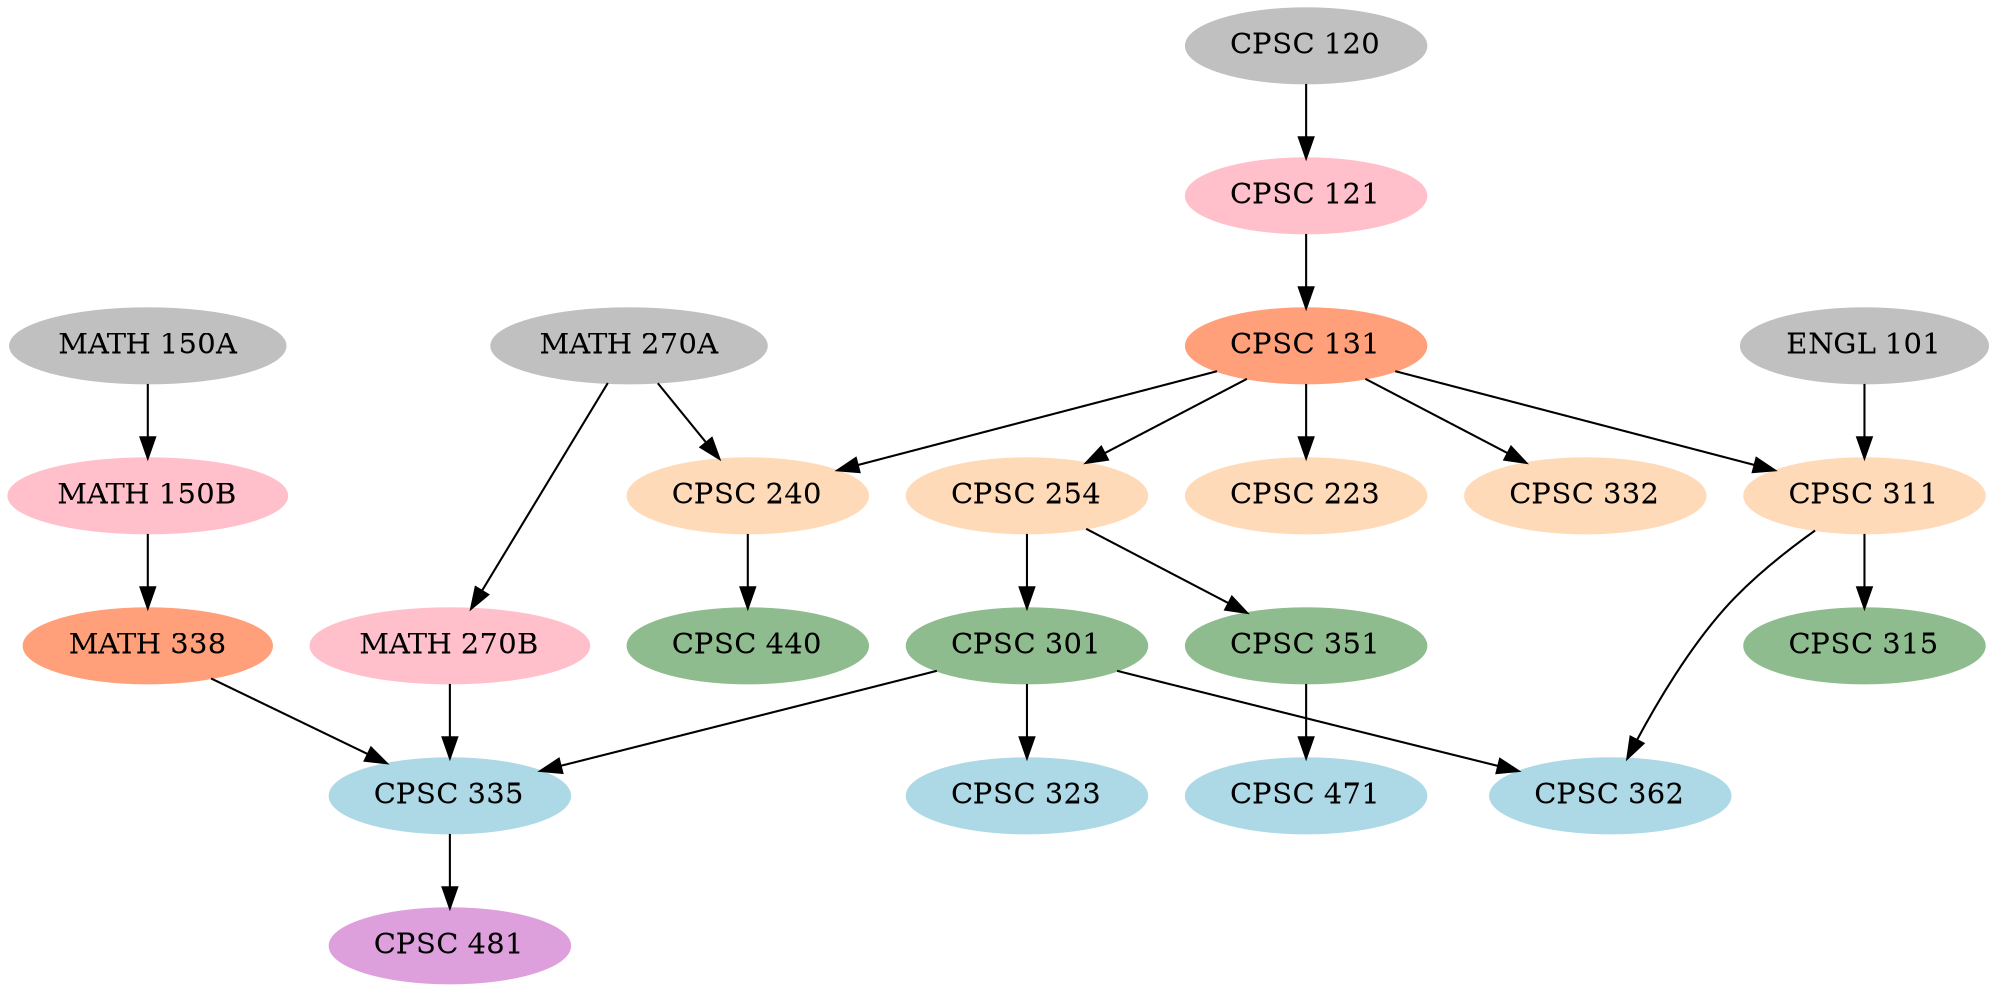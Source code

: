 digraph finalcgv {
	node [color=grey style=filled]
	"MATH 150A"
	"MATH 270A"
	"CPSC 120"
	"ENGL 101"
	node [color=pink style=filled]
	"MATH 150B"
	"MATH 270B"
	"CPSC 121"
	node [color=lightsalmon style=filled]
	"CPSC 131"
	"MATH 338"
	node [color=peachpuff style=filled]
	"CPSC 240"
	"CPSC 254"
	"CPSC 223"
	"CPSC 332"
	"CPSC 311"
	node [color=darkseagreen style=filled]
	"CPSC 440"
	"CPSC 301"
	"CPSC 351"
	"CPSC 315"
	node [color=lightblue style=filled]
	"CPSC 335"
	"CPSC 323"
	"CPSC 471"
	"CPSC 362"
	node [color=plum style=filled]
	"CPSC 481"
	node [color=lightblue style=filled]
		"CPSC 120" -> "CPSC 121"
		"CPSC 121" -> "CPSC 131"
		"CPSC 131" -> "CPSC 223"
		"CPSC 131" -> "CPSC 240"
		"CPSC 131" -> "CPSC 254"
		"CPSC 131" -> "CPSC 311"
		"CPSC 131" -> "CPSC 332"
		"CPSC 240" -> "CPSC 440"
		"CPSC 254" -> "CPSC 301"
		"CPSC 254" -> "CPSC 351"
		"CPSC 301" -> "CPSC 323"
		"CPSC 301" -> "CPSC 335"
		"CPSC 301" -> "CPSC 362"
		"CPSC 311" -> "CPSC 315"
		"CPSC 311" -> "CPSC 362"
		"CPSC 335" -> "CPSC 481"
		"CPSC 351" -> "CPSC 471"
		"ENGL 101" -> "CPSC 311"
		"MATH 150A" -> "MATH 150B"
		"MATH 150B" -> "MATH 338"
		"MATH 270A" -> "CPSC 240"
		"MATH 270A" -> "MATH 270B"
		"MATH 270B" -> "CPSC 335"
		"MATH 338" -> "CPSC 335"
}
